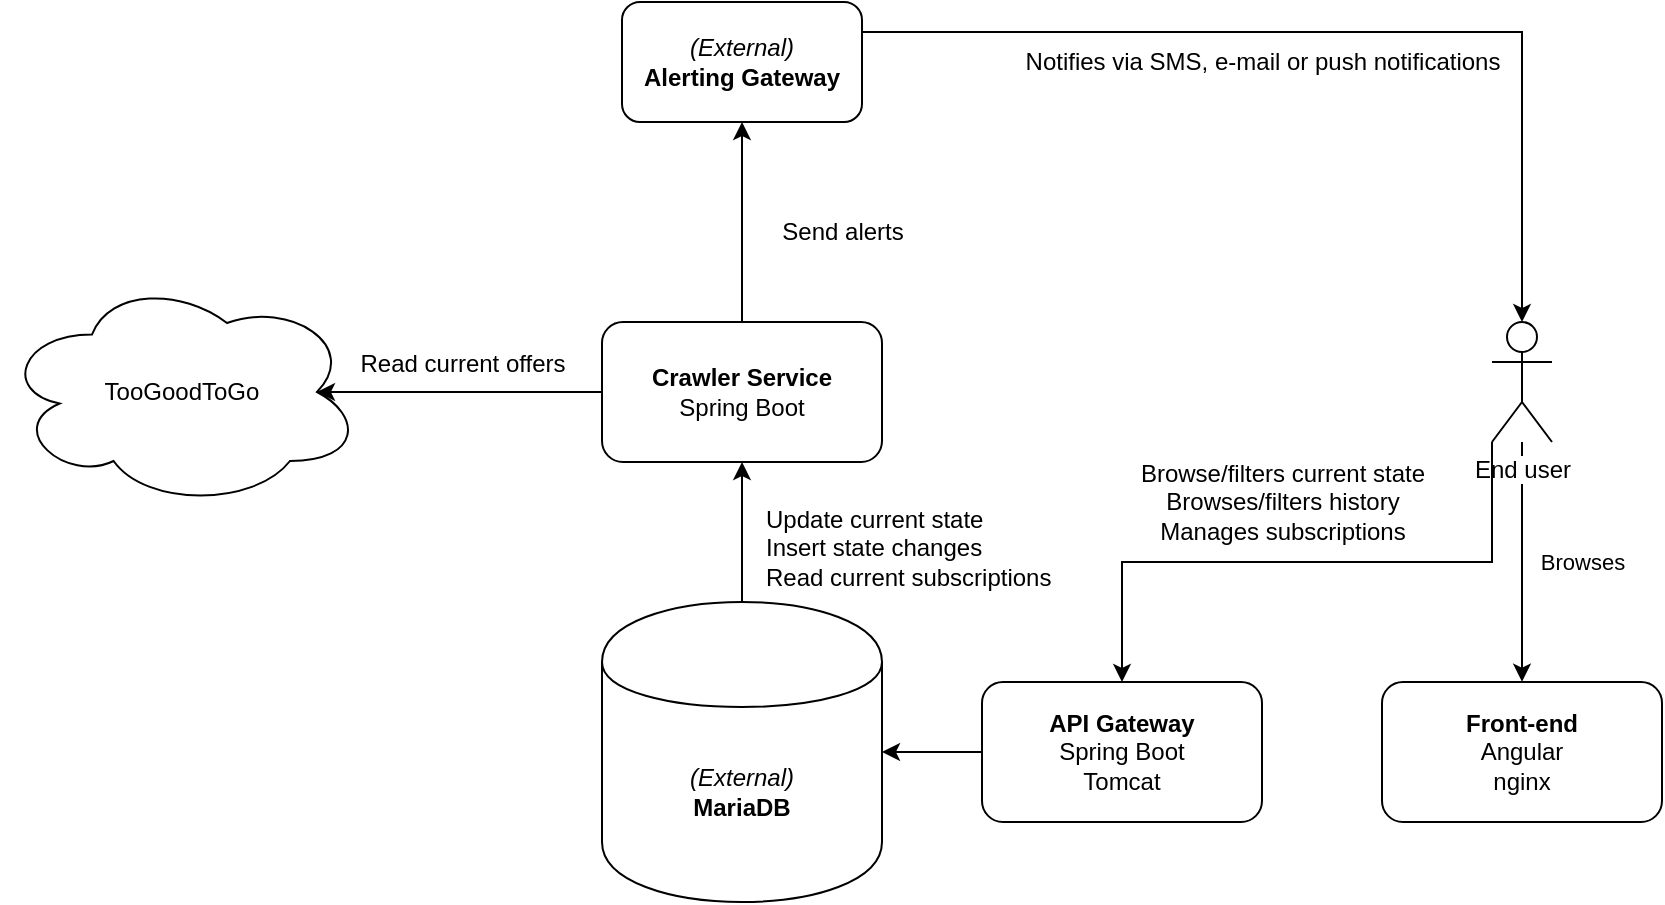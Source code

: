 <mxfile version="10.9.5" type="device"><diagram id="QDA1exUtYr6E81VJjvsJ" name="Page-1"><mxGraphModel dx="1185" dy="641" grid="1" gridSize="10" guides="1" tooltips="1" connect="1" arrows="1" fold="1" page="1" pageScale="1" pageWidth="1169" pageHeight="827" math="0" shadow="0"><root><mxCell id="0"/><mxCell id="1" parent="0"/><mxCell id="XNCaxgZUj3NVoVzWptY_-20" style="edgeStyle=orthogonalEdgeStyle;rounded=0;orthogonalLoop=1;jettySize=auto;html=1;exitX=0.5;exitY=0;exitDx=0;exitDy=0;entryX=0.5;entryY=1;entryDx=0;entryDy=0;" edge="1" parent="1" source="XNCaxgZUj3NVoVzWptY_-1" target="XNCaxgZUj3NVoVzWptY_-4"><mxGeometry relative="1" as="geometry"/></mxCell><mxCell id="XNCaxgZUj3NVoVzWptY_-1" value="&lt;div&gt;&lt;i&gt;(External)&lt;/i&gt;&lt;br&gt;&lt;/div&gt;&lt;div&gt;&lt;b&gt;MariaDB&lt;/b&gt;&lt;/div&gt;" style="shape=cylinder;whiteSpace=wrap;html=1;boundedLbl=1;backgroundOutline=1;" vertex="1" parent="1"><mxGeometry x="380" y="360" width="140" height="150" as="geometry"/></mxCell><mxCell id="XNCaxgZUj3NVoVzWptY_-10" style="edgeStyle=orthogonalEdgeStyle;rounded=0;orthogonalLoop=1;jettySize=auto;html=1;exitX=0.5;exitY=0;exitDx=0;exitDy=0;entryX=0.5;entryY=1;entryDx=0;entryDy=0;" edge="1" parent="1" source="XNCaxgZUj3NVoVzWptY_-4" target="XNCaxgZUj3NVoVzWptY_-6"><mxGeometry relative="1" as="geometry"/></mxCell><mxCell id="XNCaxgZUj3NVoVzWptY_-11" value="Send alerts" style="text;html=1;resizable=0;points=[];align=center;verticalAlign=middle;labelBackgroundColor=#ffffff;" vertex="1" connectable="0" parent="XNCaxgZUj3NVoVzWptY_-10"><mxGeometry x="0.261" y="3" relative="1" as="geometry"><mxPoint x="53" y="17.5" as="offset"/></mxGeometry></mxCell><mxCell id="XNCaxgZUj3NVoVzWptY_-13" style="edgeStyle=orthogonalEdgeStyle;rounded=0;orthogonalLoop=1;jettySize=auto;html=1;exitX=0;exitY=0.5;exitDx=0;exitDy=0;entryX=0.875;entryY=0.5;entryDx=0;entryDy=0;entryPerimeter=0;" edge="1" parent="1" source="XNCaxgZUj3NVoVzWptY_-4" target="XNCaxgZUj3NVoVzWptY_-12"><mxGeometry relative="1" as="geometry"/></mxCell><mxCell id="XNCaxgZUj3NVoVzWptY_-14" value="Read current offers" style="text;html=1;resizable=0;points=[];align=center;verticalAlign=middle;labelBackgroundColor=#ffffff;" vertex="1" connectable="0" parent="XNCaxgZUj3NVoVzWptY_-13"><mxGeometry x="0.234" y="2" relative="1" as="geometry"><mxPoint x="18" y="-16" as="offset"/></mxGeometry></mxCell><mxCell id="XNCaxgZUj3NVoVzWptY_-4" value="&lt;b&gt;Crawler Service&lt;/b&gt;&lt;br&gt;Spring Boot" style="rounded=1;whiteSpace=wrap;html=1;" vertex="1" parent="1"><mxGeometry x="380" y="220" width="140" height="70" as="geometry"/></mxCell><mxCell id="XNCaxgZUj3NVoVzWptY_-29" style="edgeStyle=orthogonalEdgeStyle;rounded=0;orthogonalLoop=1;jettySize=auto;html=1;exitX=1;exitY=0.25;exitDx=0;exitDy=0;" edge="1" parent="1" source="XNCaxgZUj3NVoVzWptY_-6" target="XNCaxgZUj3NVoVzWptY_-19"><mxGeometry relative="1" as="geometry"/></mxCell><mxCell id="XNCaxgZUj3NVoVzWptY_-30" value="Notifies via SMS, e-mail or push notifications" style="text;html=1;resizable=0;points=[];align=center;verticalAlign=middle;labelBackgroundColor=#ffffff;" vertex="1" connectable="0" parent="XNCaxgZUj3NVoVzWptY_-29"><mxGeometry x="-0.137" y="-2" relative="1" as="geometry"><mxPoint x="-5" y="13" as="offset"/></mxGeometry></mxCell><mxCell id="XNCaxgZUj3NVoVzWptY_-6" value="&lt;div&gt;&lt;i&gt;(External)&lt;/i&gt;&lt;/div&gt;&lt;div&gt;&lt;b&gt;Alerting Gateway&lt;/b&gt;&lt;br&gt;&lt;/div&gt;" style="rounded=1;whiteSpace=wrap;html=1;" vertex="1" parent="1"><mxGeometry x="390" y="60" width="120" height="60" as="geometry"/></mxCell><mxCell id="XNCaxgZUj3NVoVzWptY_-12" value="TooGoodToGo" style="ellipse;shape=cloud;whiteSpace=wrap;html=1;" vertex="1" parent="1"><mxGeometry x="80" y="197.5" width="180" height="115" as="geometry"/></mxCell><mxCell id="XNCaxgZUj3NVoVzWptY_-17" style="edgeStyle=orthogonalEdgeStyle;rounded=0;orthogonalLoop=1;jettySize=auto;html=1;exitX=0;exitY=0.5;exitDx=0;exitDy=0;entryX=1;entryY=0.5;entryDx=0;entryDy=0;" edge="1" parent="1" source="XNCaxgZUj3NVoVzWptY_-15" target="XNCaxgZUj3NVoVzWptY_-1"><mxGeometry relative="1" as="geometry"/></mxCell><mxCell id="XNCaxgZUj3NVoVzWptY_-15" value="&lt;div&gt;&lt;b&gt;API Gateway&lt;/b&gt;&lt;/div&gt;&lt;div&gt;Spring Boot&lt;br&gt;Tomcat&lt;br&gt;&lt;/div&gt;" style="rounded=1;whiteSpace=wrap;html=1;" vertex="1" parent="1"><mxGeometry x="570" y="400" width="140" height="70" as="geometry"/></mxCell><mxCell id="XNCaxgZUj3NVoVzWptY_-25" value="Browses" style="edgeStyle=orthogonalEdgeStyle;rounded=0;orthogonalLoop=1;jettySize=auto;html=1;entryX=0.5;entryY=0;entryDx=0;entryDy=0;" edge="1" parent="1"><mxGeometry x="0.001" y="30" relative="1" as="geometry"><mxPoint x="840" y="280.0" as="sourcePoint"/><mxPoint x="840" y="399.833" as="targetPoint"/><mxPoint as="offset"/></mxGeometry></mxCell><mxCell id="XNCaxgZUj3NVoVzWptY_-19" value="End user" style="shape=umlActor;verticalLabelPosition=bottom;labelBackgroundColor=#ffffff;verticalAlign=top;html=1;outlineConnect=0;" vertex="1" parent="1"><mxGeometry x="825" y="220" width="30" height="60" as="geometry"/></mxCell><mxCell id="XNCaxgZUj3NVoVzWptY_-21" value="&lt;div&gt;Update current state&lt;/div&gt;&lt;div&gt;Insert state changes&lt;/div&gt;&lt;div&gt;Read current subscriptions&lt;/div&gt;" style="text;html=1;" vertex="1" parent="1"><mxGeometry x="460" y="305" width="160" height="55" as="geometry"/></mxCell><mxCell id="XNCaxgZUj3NVoVzWptY_-27" style="edgeStyle=orthogonalEdgeStyle;rounded=0;orthogonalLoop=1;jettySize=auto;html=1;exitX=0;exitY=1;exitDx=0;exitDy=0;exitPerimeter=0;" edge="1" parent="1" source="XNCaxgZUj3NVoVzWptY_-19" target="XNCaxgZUj3NVoVzWptY_-15"><mxGeometry relative="1" as="geometry"><mxPoint x="730" y="500" as="targetPoint"/></mxGeometry></mxCell><mxCell id="XNCaxgZUj3NVoVzWptY_-28" value="&lt;div&gt;Browse/filters current state&lt;/div&gt;&lt;div&gt;Browses/filters history&lt;/div&gt;&lt;div&gt;Manages subscriptions&lt;br&gt;&lt;/div&gt;" style="text;html=1;resizable=0;points=[];align=center;verticalAlign=middle;labelBackgroundColor=#ffffff;" vertex="1" connectable="0" parent="XNCaxgZUj3NVoVzWptY_-27"><mxGeometry x="0.087" y="-1" relative="1" as="geometry"><mxPoint x="1" y="-29" as="offset"/></mxGeometry></mxCell><mxCell id="XNCaxgZUj3NVoVzWptY_-23" value="&lt;div&gt;&lt;b&gt;Front-end&lt;/b&gt;&lt;br&gt;&lt;/div&gt;&lt;div&gt;Angular&lt;/div&gt;&lt;div&gt;nginx&lt;br&gt;&lt;/div&gt;" style="rounded=1;whiteSpace=wrap;html=1;" vertex="1" parent="1"><mxGeometry x="770" y="400" width="140" height="70" as="geometry"/></mxCell></root></mxGraphModel></diagram></mxfile>